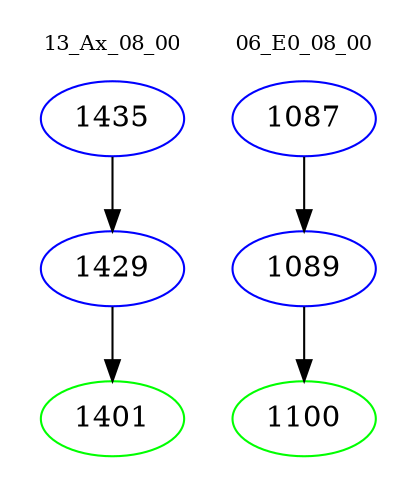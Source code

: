 digraph{
subgraph cluster_0 {
color = white
label = "13_Ax_08_00";
fontsize=10;
T0_1435 [label="1435", color="blue"]
T0_1435 -> T0_1429 [color="black"]
T0_1429 [label="1429", color="blue"]
T0_1429 -> T0_1401 [color="black"]
T0_1401 [label="1401", color="green"]
}
subgraph cluster_1 {
color = white
label = "06_E0_08_00";
fontsize=10;
T1_1087 [label="1087", color="blue"]
T1_1087 -> T1_1089 [color="black"]
T1_1089 [label="1089", color="blue"]
T1_1089 -> T1_1100 [color="black"]
T1_1100 [label="1100", color="green"]
}
}
